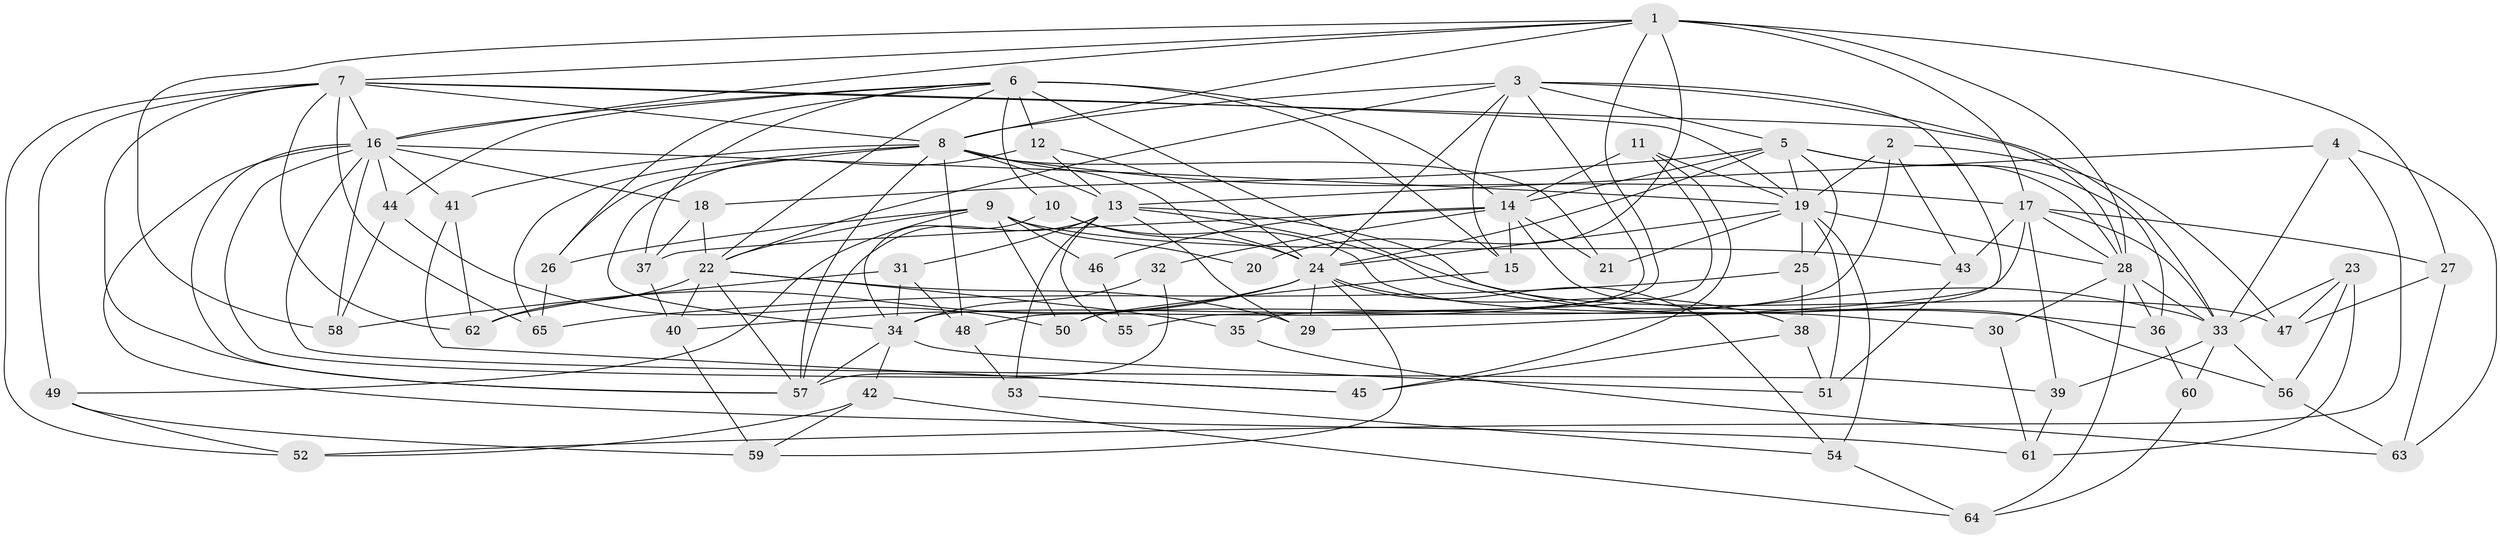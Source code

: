 // original degree distribution, {4: 1.0}
// Generated by graph-tools (version 1.1) at 2025/38/03/09/25 02:38:06]
// undirected, 65 vertices, 173 edges
graph export_dot {
graph [start="1"]
  node [color=gray90,style=filled];
  1;
  2;
  3;
  4;
  5;
  6;
  7;
  8;
  9;
  10;
  11;
  12;
  13;
  14;
  15;
  16;
  17;
  18;
  19;
  20;
  21;
  22;
  23;
  24;
  25;
  26;
  27;
  28;
  29;
  30;
  31;
  32;
  33;
  34;
  35;
  36;
  37;
  38;
  39;
  40;
  41;
  42;
  43;
  44;
  45;
  46;
  47;
  48;
  49;
  50;
  51;
  52;
  53;
  54;
  55;
  56;
  57;
  58;
  59;
  60;
  61;
  62;
  63;
  64;
  65;
  1 -- 7 [weight=1.0];
  1 -- 8 [weight=1.0];
  1 -- 16 [weight=1.0];
  1 -- 17 [weight=1.0];
  1 -- 20 [weight=2.0];
  1 -- 27 [weight=1.0];
  1 -- 28 [weight=1.0];
  1 -- 55 [weight=1.0];
  1 -- 58 [weight=1.0];
  2 -- 19 [weight=1.0];
  2 -- 34 [weight=1.0];
  2 -- 43 [weight=1.0];
  2 -- 47 [weight=1.0];
  3 -- 5 [weight=1.0];
  3 -- 8 [weight=1.0];
  3 -- 15 [weight=2.0];
  3 -- 22 [weight=1.0];
  3 -- 24 [weight=1.0];
  3 -- 29 [weight=1.0];
  3 -- 33 [weight=2.0];
  3 -- 48 [weight=1.0];
  4 -- 13 [weight=1.0];
  4 -- 33 [weight=1.0];
  4 -- 52 [weight=1.0];
  4 -- 63 [weight=1.0];
  5 -- 14 [weight=1.0];
  5 -- 18 [weight=1.0];
  5 -- 19 [weight=1.0];
  5 -- 24 [weight=1.0];
  5 -- 25 [weight=1.0];
  5 -- 28 [weight=1.0];
  5 -- 36 [weight=1.0];
  6 -- 10 [weight=1.0];
  6 -- 12 [weight=1.0];
  6 -- 14 [weight=2.0];
  6 -- 15 [weight=2.0];
  6 -- 16 [weight=1.0];
  6 -- 22 [weight=1.0];
  6 -- 26 [weight=1.0];
  6 -- 36 [weight=1.0];
  6 -- 37 [weight=1.0];
  6 -- 44 [weight=1.0];
  7 -- 8 [weight=1.0];
  7 -- 16 [weight=1.0];
  7 -- 19 [weight=1.0];
  7 -- 28 [weight=1.0];
  7 -- 49 [weight=1.0];
  7 -- 52 [weight=1.0];
  7 -- 57 [weight=1.0];
  7 -- 62 [weight=1.0];
  7 -- 65 [weight=1.0];
  8 -- 13 [weight=1.0];
  8 -- 17 [weight=1.0];
  8 -- 21 [weight=1.0];
  8 -- 24 [weight=1.0];
  8 -- 26 [weight=1.0];
  8 -- 41 [weight=1.0];
  8 -- 48 [weight=1.0];
  8 -- 57 [weight=1.0];
  8 -- 65 [weight=1.0];
  9 -- 20 [weight=2.0];
  9 -- 22 [weight=1.0];
  9 -- 26 [weight=1.0];
  9 -- 43 [weight=1.0];
  9 -- 46 [weight=1.0];
  9 -- 49 [weight=1.0];
  9 -- 50 [weight=1.0];
  10 -- 24 [weight=1.0];
  10 -- 30 [weight=1.0];
  10 -- 34 [weight=1.0];
  11 -- 14 [weight=1.0];
  11 -- 19 [weight=1.0];
  11 -- 35 [weight=1.0];
  11 -- 45 [weight=1.0];
  12 -- 13 [weight=1.0];
  12 -- 24 [weight=1.0];
  12 -- 34 [weight=1.0];
  13 -- 29 [weight=1.0];
  13 -- 31 [weight=1.0];
  13 -- 33 [weight=1.0];
  13 -- 47 [weight=1.0];
  13 -- 53 [weight=2.0];
  13 -- 55 [weight=2.0];
  13 -- 57 [weight=1.0];
  14 -- 15 [weight=1.0];
  14 -- 21 [weight=2.0];
  14 -- 32 [weight=1.0];
  14 -- 37 [weight=1.0];
  14 -- 46 [weight=2.0];
  14 -- 56 [weight=1.0];
  15 -- 50 [weight=1.0];
  16 -- 18 [weight=1.0];
  16 -- 19 [weight=1.0];
  16 -- 39 [weight=1.0];
  16 -- 41 [weight=1.0];
  16 -- 44 [weight=1.0];
  16 -- 45 [weight=1.0];
  16 -- 57 [weight=1.0];
  16 -- 58 [weight=1.0];
  16 -- 61 [weight=1.0];
  17 -- 27 [weight=1.0];
  17 -- 28 [weight=2.0];
  17 -- 33 [weight=2.0];
  17 -- 39 [weight=1.0];
  17 -- 43 [weight=1.0];
  17 -- 50 [weight=1.0];
  18 -- 22 [weight=1.0];
  18 -- 37 [weight=1.0];
  19 -- 21 [weight=1.0];
  19 -- 24 [weight=1.0];
  19 -- 25 [weight=1.0];
  19 -- 28 [weight=2.0];
  19 -- 51 [weight=1.0];
  19 -- 54 [weight=1.0];
  22 -- 29 [weight=1.0];
  22 -- 35 [weight=2.0];
  22 -- 40 [weight=1.0];
  22 -- 57 [weight=1.0];
  22 -- 62 [weight=1.0];
  23 -- 33 [weight=1.0];
  23 -- 47 [weight=1.0];
  23 -- 56 [weight=1.0];
  23 -- 61 [weight=1.0];
  24 -- 29 [weight=1.0];
  24 -- 38 [weight=1.0];
  24 -- 40 [weight=1.0];
  24 -- 54 [weight=1.0];
  24 -- 59 [weight=1.0];
  24 -- 62 [weight=1.0];
  25 -- 38 [weight=1.0];
  25 -- 65 [weight=1.0];
  26 -- 65 [weight=1.0];
  27 -- 47 [weight=1.0];
  27 -- 63 [weight=1.0];
  28 -- 30 [weight=2.0];
  28 -- 33 [weight=1.0];
  28 -- 36 [weight=1.0];
  28 -- 64 [weight=1.0];
  30 -- 61 [weight=1.0];
  31 -- 34 [weight=1.0];
  31 -- 48 [weight=1.0];
  31 -- 58 [weight=1.0];
  32 -- 34 [weight=2.0];
  32 -- 57 [weight=1.0];
  33 -- 39 [weight=1.0];
  33 -- 56 [weight=1.0];
  33 -- 60 [weight=2.0];
  34 -- 42 [weight=1.0];
  34 -- 51 [weight=1.0];
  34 -- 57 [weight=2.0];
  35 -- 63 [weight=1.0];
  36 -- 60 [weight=1.0];
  37 -- 40 [weight=1.0];
  38 -- 45 [weight=1.0];
  38 -- 51 [weight=1.0];
  39 -- 61 [weight=1.0];
  40 -- 59 [weight=1.0];
  41 -- 45 [weight=1.0];
  41 -- 62 [weight=1.0];
  42 -- 52 [weight=1.0];
  42 -- 59 [weight=1.0];
  42 -- 64 [weight=1.0];
  43 -- 51 [weight=1.0];
  44 -- 50 [weight=1.0];
  44 -- 58 [weight=1.0];
  46 -- 55 [weight=1.0];
  48 -- 53 [weight=1.0];
  49 -- 52 [weight=1.0];
  49 -- 59 [weight=1.0];
  53 -- 54 [weight=1.0];
  54 -- 64 [weight=1.0];
  56 -- 63 [weight=1.0];
  60 -- 64 [weight=1.0];
}
